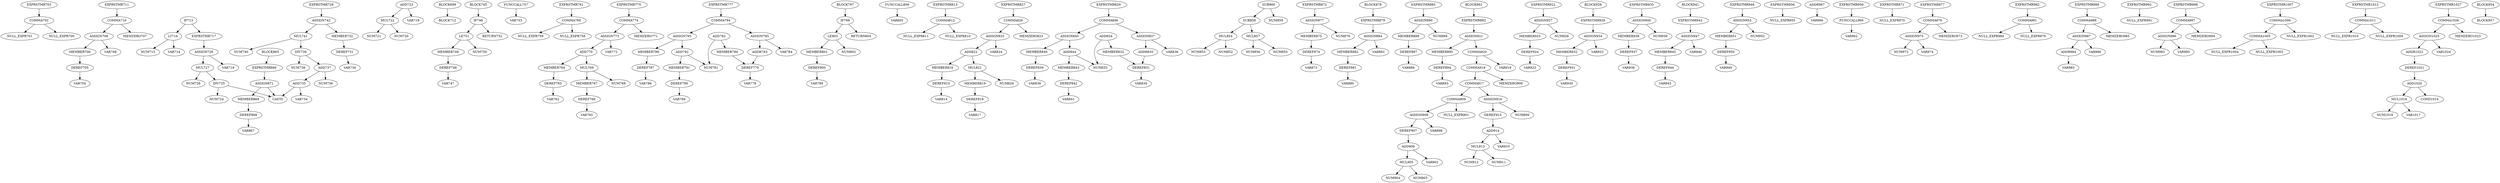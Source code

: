 digraph A { 
COMMA702 -> NULL_EXPR701
COMMA702 -> NULL_EXPR700
EXPRSTMR703 -> COMMA702
DEREF705 -> VAR704
MEMBER706 -> DEREF705
ASSIGN709 -> MEMBER706
ASSIGN709 -> VAR708
COMMA710 -> ASSIGN709
COMMA710 -> MEMZERO707
EXPRSTMR711 -> COMMA710
LT716 -> VAR714
LT716 -> NUM715
IF713 -> LT716
MUL722 -> NUM721
MUL722 -> NUM720
ADD723 -> MUL722
ADD723 -> VAR719
DIV725 -> NUM724
DIV725 -> CAST0
MUL727 -> NUM726
MUL727 -> DIV725
ASSIGN728 -> MUL727
ASSIGN728 -> VAR718
EXPRSTMR717 -> ASSIGN728
IF713 -> EXPRSTMR717
DEREF731 -> VAR730
MEMBER732 -> DEREF731
ADD735 -> VAR734
ADD735 -> CAST0
ADD737 -> NUM736
ADD737 -> ADD735
DIV739 -> NUM738
DIV739 -> ADD737
MUL741 -> NUM740
MUL741 -> DIV739
ASSIGN742 -> MUL741
ASSIGN742 -> MEMBER732
EXPRSTMR729 -> ASSIGN742
BLOCK699 -> BLOCK712
DEREF748 -> VAR747
MEMBER749 -> DEREF748
LE751 -> MEMBER749
LE751 -> NUM750
IF746 -> LE751
FUNCCALL757 -> VAR753
IF746 -> RETURN752
COMMA760 -> NULL_EXPR759
COMMA760 -> NULL_EXPR758
EXPRSTMR761 -> COMMA760
DEREF763 -> VAR762
MEMBER764 -> DEREF763
DEREF766 -> VAR765
MEMBER767 -> DEREF766
MUL769 -> NUM768
MUL769 -> MEMBER767
ADD770 -> MUL769
ADD770 -> MEMBER764
ASSIGN773 -> ADD770
ASSIGN773 -> VAR772
COMMA774 -> ASSIGN773
COMMA774 -> MEMZERO771
EXPRSTMR775 -> COMMA774
DEREF779 -> VAR778
MEMBER780 -> DEREF779
ADD782 -> NUM781
ADD782 -> MEMBER780
ADDR783 -> DEREF779
ASSIGN785 -> ADDR783
ASSIGN785 -> VAR784
DEREF787 -> VAR786
MEMBER788 -> DEREF787
DEREF790 -> VAR789
MEMBER791 -> DEREF790
ADD792 -> NUM781
ADD792 -> MEMBER791
ASSIGN793 -> ADD792
ASSIGN793 -> MEMBER788
COMMA794 -> ASSIGN793
COMMA794 -> ASSIGN785
EXPRSTMR777 -> COMMA794
BLOCK745 -> IF746
DEREF800 -> VAR799
MEMBER801 -> DEREF800
LE803 -> MEMBER801
LE803 -> NUM802
IF798 -> LE803
FUNCCALL809 -> VAR805
IF798 -> RETURN804
COMMA812 -> NULL_EXPR811
COMMA812 -> NULL_EXPR810
EXPRSTMR813 -> COMMA812
DEREF815 -> VAR814
MEMBER816 -> DEREF815
DEREF818 -> VAR817
MEMBER819 -> DEREF818
MUL821 -> NUM820
MUL821 -> MEMBER819
ADD822 -> MUL821
ADD822 -> MEMBER816
ASSIGN825 -> ADD822
ASSIGN825 -> VAR824
COMMA826 -> ASSIGN825
COMMA826 -> MEMZERO823
EXPRSTMR827 -> COMMA826
DEREF831 -> VAR830
MEMBER832 -> DEREF831
ADD834 -> NUM833
ADD834 -> MEMBER832
ADDR835 -> DEREF831
ASSIGN837 -> ADDR835
ASSIGN837 -> VAR836
DEREF839 -> VAR838
MEMBER840 -> DEREF839
DEREF842 -> VAR841
MEMBER843 -> DEREF842
ADD844 -> NUM833
ADD844 -> MEMBER843
ASSIGN845 -> ADD844
ASSIGN845 -> MEMBER840
COMMA846 -> ASSIGN845
COMMA846 -> ASSIGN837
EXPRSTMR829 -> COMMA846
BLOCK797 -> IF798
MUL854 -> NUM853
MUL854 -> NUM852
MUL857 -> NUM856
MUL857 -> NUM855
SUB858 -> MUL857
SUB858 -> MUL854
SUB860 -> NUM859
SUB860 -> SUB858
DEREF868 -> VAR867
MEMBER869 -> DEREF868
ASSIGN871 -> CAST0
ASSIGN871 -> MEMBER869
EXPRSTMR866 -> ASSIGN871
DEREF874 -> VAR873
MEMBER875 -> DEREF874
ASSIGN877 -> NUM876
ASSIGN877 -> MEMBER875
EXPRSTMR872 -> ASSIGN877
BLOCK865 -> EXPRSTMR866
DEREF881 -> VAR880
MEMBER882 -> DEREF881
ASSIGN884 -> VAR883
ASSIGN884 -> MEMBER882
EXPRSTMR879 -> ASSIGN884
DEREF887 -> VAR886
MEMBER888 -> DEREF887
ASSIGN890 -> NUM889
ASSIGN890 -> MEMBER888
EXPRSTMR885 -> ASSIGN890
BLOCK878 -> EXPRSTMR879
DEREF894 -> VAR893
MEMBER895 -> DEREF894
MUL905 -> NUM904
MUL905 -> NUM903
ADD906 -> MUL905
ADD906 -> VAR902
DEREF907 -> ADD906
ASSIGN908 -> VAR898
ASSIGN908 -> DEREF907
COMMA909 -> ASSIGN908
COMMA909 -> NULL_EXPR901
MUL913 -> NUM912
MUL913 -> NUM911
ADD914 -> MUL913
ADD914 -> VAR910
DEREF915 -> ADD914
ASSIGN916 -> NUM899
ASSIGN916 -> DEREF915
COMMA917 -> ASSIGN916
COMMA917 -> COMMA909
COMMA918 -> COMMA917
COMMA918 -> MEMZERO900
COMMA920 -> VAR919
COMMA920 -> COMMA918
ASSIGN921 -> COMMA920
ASSIGN921 -> MEMBER895
EXPRSTMR892 -> ASSIGN921
DEREF924 -> VAR923
MEMBER925 -> DEREF924
ASSIGN927 -> NUM926
ASSIGN927 -> MEMBER925
EXPRSTMR922 -> ASSIGN927
BLOCK891 -> EXPRSTMR892
DEREF931 -> VAR930
MEMBER932 -> DEREF931
ASSIGN934 -> VAR933
ASSIGN934 -> MEMBER932
EXPRSTMR929 -> ASSIGN934
DEREF937 -> VAR936
MEMBER938 -> DEREF937
ASSIGN940 -> NUM939
ASSIGN940 -> MEMBER938
EXPRSTMR935 -> ASSIGN940
BLOCK928 -> EXPRSTMR929
DEREF944 -> VAR943
MEMBER945 -> DEREF944
ASSIGN947 -> VAR946
ASSIGN947 -> MEMBER945
EXPRSTMR942 -> ASSIGN947
DEREF950 -> VAR949
MEMBER951 -> DEREF950
ASSIGN953 -> NUM952
ASSIGN953 -> MEMBER951
EXPRSTMR948 -> ASSIGN953
BLOCK941 -> EXPRSTMR942
EXPRSTMR956 -> NULL_EXPR955
ADDR967 -> VAR966
FUNCCALL969 -> VAR962
EXPRSTMR958 -> FUNCCALL969
EXPRSTMR971 -> NULL_EXPR970
ASSIGN975 -> NUM972
ASSIGN975 -> VAR974
COMMA976 -> ASSIGN975
COMMA976 -> MEMZERO973
EXPRSTMR977 -> COMMA976
COMMA981 -> NULL_EXPR980
COMMA981 -> NULL_EXPR979
EXPRSTMR982 -> COMMA981
ADDR984 -> VAR983
ASSIGN987 -> ADDR984
ASSIGN987 -> VAR986
COMMA988 -> ASSIGN987
COMMA988 -> MEMZERO985
EXPRSTMR989 -> COMMA988
EXPRSTMR992 -> NULL_EXPR991
ASSIGN996 -> NUM993
ASSIGN996 -> VAR995
COMMA997 -> ASSIGN996
COMMA997 -> MEMZERO994
EXPRSTMR998 -> COMMA997
COMMA1005 -> NULL_EXPR1004
COMMA1005 -> NULL_EXPR1003
COMMA1006 -> COMMA1005
COMMA1006 -> NULL_EXPR1002
EXPRSTMR1007 -> COMMA1006
COMMA1011 -> NULL_EXPR1010
COMMA1011 -> NULL_EXPR1009
EXPRSTMR1012 -> COMMA1011
MUL1019 -> NUM1018
MUL1019 -> VAR1017
ADD1020 -> MUL1019
ADD1020 -> COND1014
DEREF1021 -> ADD1020
ADDR1022 -> DEREF1021
ASSIGN1025 -> ADDR1022
ASSIGN1025 -> VAR1024
COMMA1026 -> ASSIGN1025
COMMA1026 -> MEMZERO1023
EXPRSTMR1027 -> COMMA1026
BLOCK954 -> BLOCK957
}
